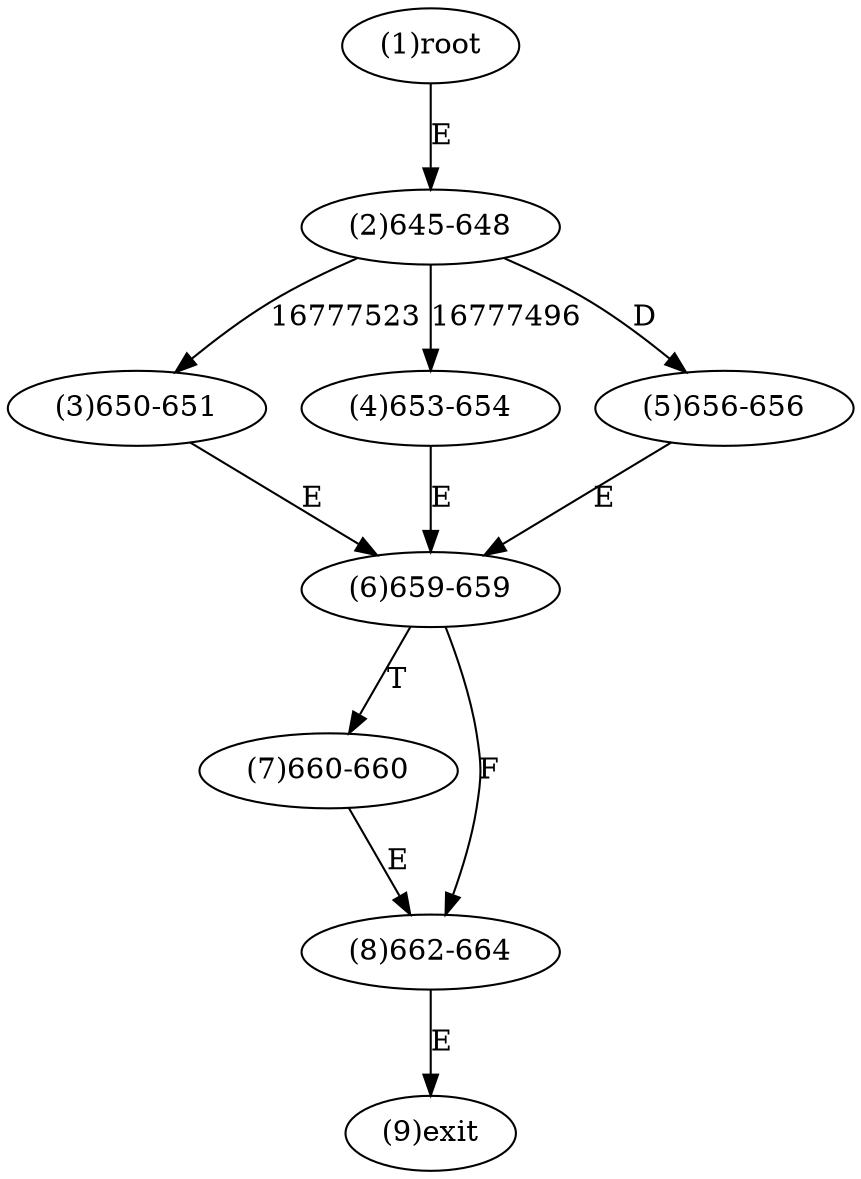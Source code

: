 digraph "" { 
1[ label="(1)root"];
2[ label="(2)645-648"];
3[ label="(3)650-651"];
4[ label="(4)653-654"];
5[ label="(5)656-656"];
6[ label="(6)659-659"];
7[ label="(7)660-660"];
8[ label="(8)662-664"];
9[ label="(9)exit"];
1->2[ label="E"];
2->4[ label="16777496"];
2->3[ label="16777523"];
2->5[ label="D"];
3->6[ label="E"];
4->6[ label="E"];
5->6[ label="E"];
6->8[ label="F"];
6->7[ label="T"];
7->8[ label="E"];
8->9[ label="E"];
}